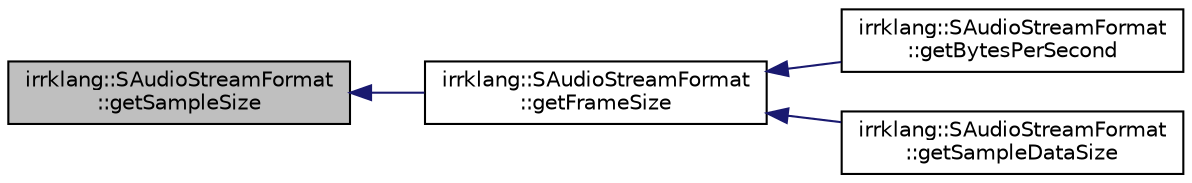 digraph "irrklang::SAudioStreamFormat::getSampleSize"
{
  bgcolor="transparent";
  edge [fontname="Helvetica",fontsize="10",labelfontname="Helvetica",labelfontsize="10"];
  node [fontname="Helvetica",fontsize="10",shape=record];
  rankdir="LR";
  Node1 [label="irrklang::SAudioStreamFormat\l::getSampleSize",height=0.2,width=0.4,color="black", fillcolor="grey75", style="filled", fontcolor="black"];
  Node1 -> Node2 [dir="back",color="midnightblue",fontsize="10",style="solid",fontname="Helvetica"];
  Node2 [label="irrklang::SAudioStreamFormat\l::getFrameSize",height=0.2,width=0.4,color="black",URL="$structirrklang_1_1SAudioStreamFormat.html#adbd8ce7f570a0c252d8aa74a3c444adb",tooltip="returns the frame size of the stream data in bytes "];
  Node2 -> Node3 [dir="back",color="midnightblue",fontsize="10",style="solid",fontname="Helvetica"];
  Node3 [label="irrklang::SAudioStreamFormat\l::getBytesPerSecond",height=0.2,width=0.4,color="black",URL="$structirrklang_1_1SAudioStreamFormat.html#a9c6e9369bb5e519600915fd13b00e116",tooltip="returns amount of bytes per second "];
  Node2 -> Node4 [dir="back",color="midnightblue",fontsize="10",style="solid",fontname="Helvetica"];
  Node4 [label="irrklang::SAudioStreamFormat\l::getSampleDataSize",height=0.2,width=0.4,color="black",URL="$structirrklang_1_1SAudioStreamFormat.html#aa673b99a0023bf949830b26fe79952cf",tooltip="returns the size of the sample data in bytes "];
}
